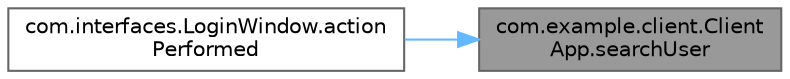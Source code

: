 digraph "com.example.client.ClientApp.searchUser"
{
 // LATEX_PDF_SIZE
  bgcolor="transparent";
  edge [fontname=Helvetica,fontsize=10,labelfontname=Helvetica,labelfontsize=10];
  node [fontname=Helvetica,fontsize=10,shape=box,height=0.2,width=0.4];
  rankdir="RL";
  Node1 [label="com.example.client.Client\lApp.searchUser",height=0.2,width=0.4,color="gray40", fillcolor="grey60", style="filled", fontcolor="black",tooltip=" "];
  Node1 -> Node2 [dir="back",color="steelblue1",style="solid"];
  Node2 [label="com.interfaces.LoginWindow.action\lPerformed",height=0.2,width=0.4,color="grey40", fillcolor="white", style="filled",URL="$classcom_1_1interfaces_1_1_login_window.html#a85c06f142cca19e00603d800cfda812f",tooltip=" "];
}
